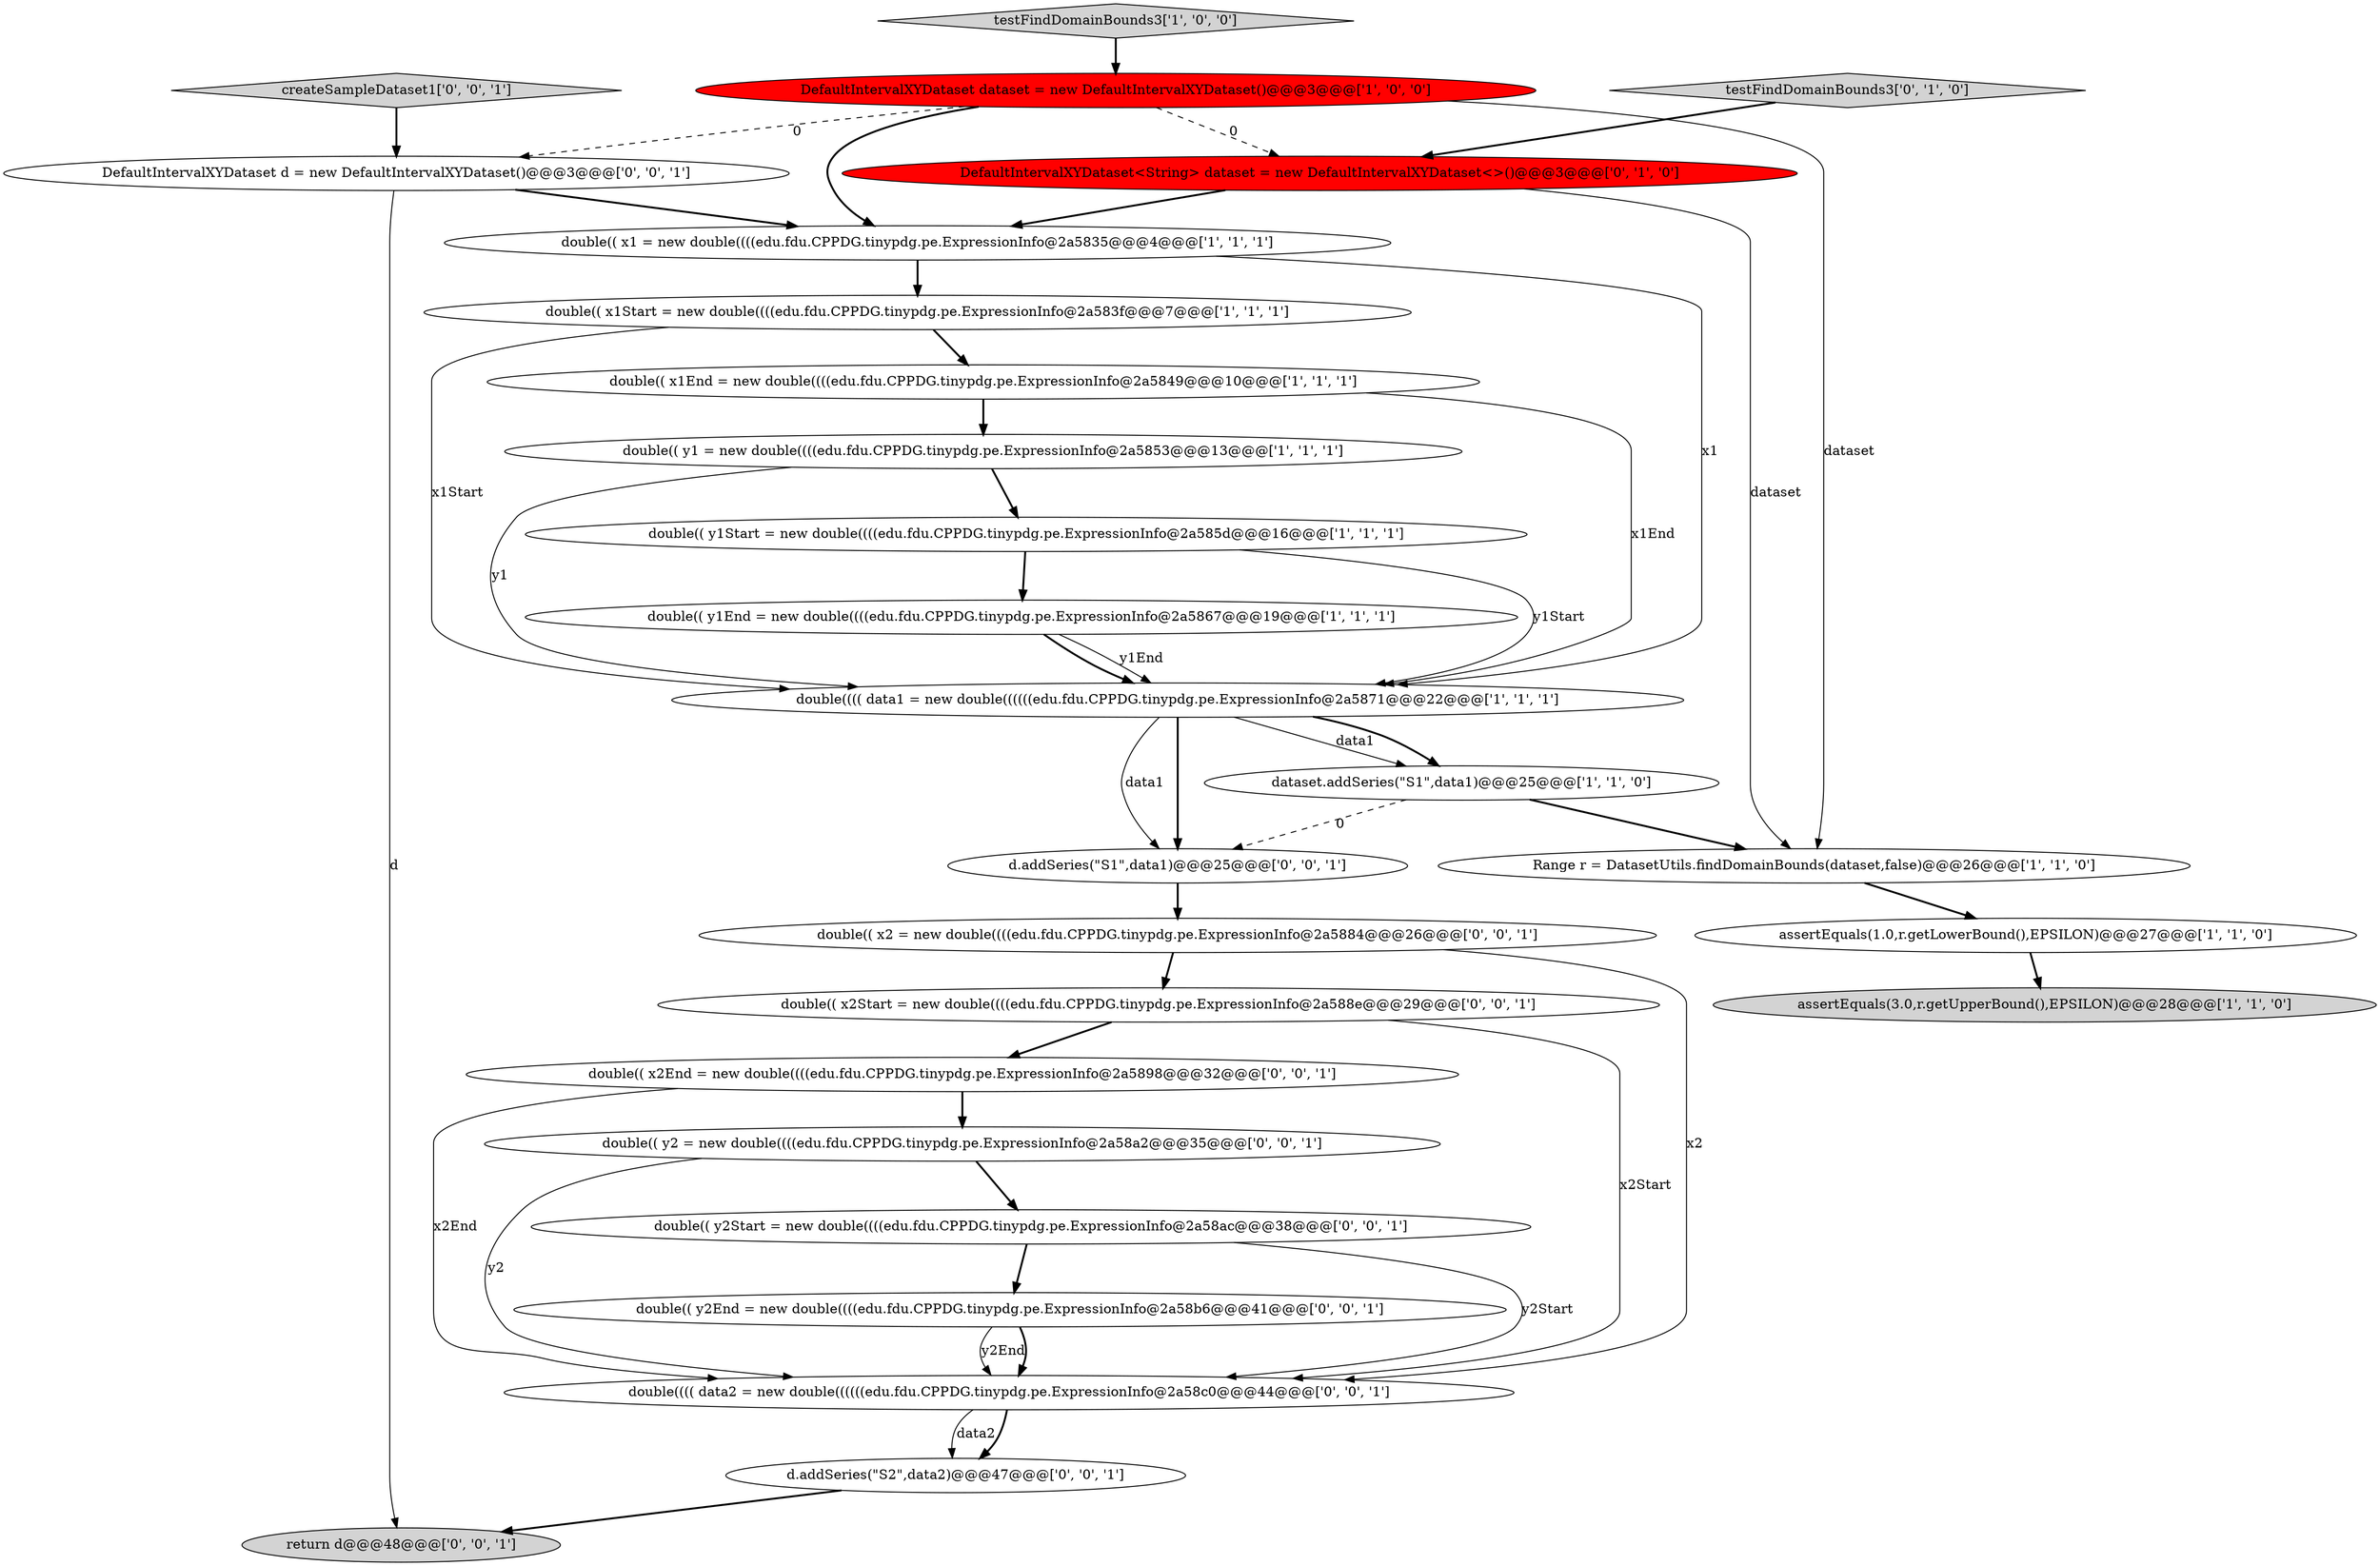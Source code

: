 digraph {
23 [style = filled, label = "createSampleDataset1['0', '0', '1']", fillcolor = lightgray, shape = diamond image = "AAA0AAABBB3BBB"];
22 [style = filled, label = "d.addSeries(\"S2\",data2)@@@47@@@['0', '0', '1']", fillcolor = white, shape = ellipse image = "AAA0AAABBB3BBB"];
1 [style = filled, label = "double(( x1 = new double((((edu.fdu.CPPDG.tinypdg.pe.ExpressionInfo@2a5835@@@4@@@['1', '1', '1']", fillcolor = white, shape = ellipse image = "AAA0AAABBB1BBB"];
17 [style = filled, label = "double(( y2Start = new double((((edu.fdu.CPPDG.tinypdg.pe.ExpressionInfo@2a58ac@@@38@@@['0', '0', '1']", fillcolor = white, shape = ellipse image = "AAA0AAABBB3BBB"];
25 [style = filled, label = "double(( x2End = new double((((edu.fdu.CPPDG.tinypdg.pe.ExpressionInfo@2a5898@@@32@@@['0', '0', '1']", fillcolor = white, shape = ellipse image = "AAA0AAABBB3BBB"];
9 [style = filled, label = "double(((( data1 = new double((((((edu.fdu.CPPDG.tinypdg.pe.ExpressionInfo@2a5871@@@22@@@['1', '1', '1']", fillcolor = white, shape = ellipse image = "AAA0AAABBB1BBB"];
0 [style = filled, label = "DefaultIntervalXYDataset dataset = new DefaultIntervalXYDataset()@@@3@@@['1', '0', '0']", fillcolor = red, shape = ellipse image = "AAA1AAABBB1BBB"];
21 [style = filled, label = "double(( x2 = new double((((edu.fdu.CPPDG.tinypdg.pe.ExpressionInfo@2a5884@@@26@@@['0', '0', '1']", fillcolor = white, shape = ellipse image = "AAA0AAABBB3BBB"];
12 [style = filled, label = "testFindDomainBounds3['1', '0', '0']", fillcolor = lightgray, shape = diamond image = "AAA0AAABBB1BBB"];
15 [style = filled, label = "DefaultIntervalXYDataset d = new DefaultIntervalXYDataset()@@@3@@@['0', '0', '1']", fillcolor = white, shape = ellipse image = "AAA0AAABBB3BBB"];
18 [style = filled, label = "d.addSeries(\"S1\",data1)@@@25@@@['0', '0', '1']", fillcolor = white, shape = ellipse image = "AAA0AAABBB3BBB"];
2 [style = filled, label = "double(( x1End = new double((((edu.fdu.CPPDG.tinypdg.pe.ExpressionInfo@2a5849@@@10@@@['1', '1', '1']", fillcolor = white, shape = ellipse image = "AAA0AAABBB1BBB"];
11 [style = filled, label = "double(( y1 = new double((((edu.fdu.CPPDG.tinypdg.pe.ExpressionInfo@2a5853@@@13@@@['1', '1', '1']", fillcolor = white, shape = ellipse image = "AAA0AAABBB1BBB"];
26 [style = filled, label = "double(((( data2 = new double((((((edu.fdu.CPPDG.tinypdg.pe.ExpressionInfo@2a58c0@@@44@@@['0', '0', '1']", fillcolor = white, shape = ellipse image = "AAA0AAABBB3BBB"];
8 [style = filled, label = "double(( x1Start = new double((((edu.fdu.CPPDG.tinypdg.pe.ExpressionInfo@2a583f@@@7@@@['1', '1', '1']", fillcolor = white, shape = ellipse image = "AAA0AAABBB1BBB"];
4 [style = filled, label = "Range r = DatasetUtils.findDomainBounds(dataset,false)@@@26@@@['1', '1', '0']", fillcolor = white, shape = ellipse image = "AAA0AAABBB1BBB"];
7 [style = filled, label = "assertEquals(1.0,r.getLowerBound(),EPSILON)@@@27@@@['1', '1', '0']", fillcolor = white, shape = ellipse image = "AAA0AAABBB1BBB"];
24 [style = filled, label = "return d@@@48@@@['0', '0', '1']", fillcolor = lightgray, shape = ellipse image = "AAA0AAABBB3BBB"];
5 [style = filled, label = "double(( y1End = new double((((edu.fdu.CPPDG.tinypdg.pe.ExpressionInfo@2a5867@@@19@@@['1', '1', '1']", fillcolor = white, shape = ellipse image = "AAA0AAABBB1BBB"];
10 [style = filled, label = "assertEquals(3.0,r.getUpperBound(),EPSILON)@@@28@@@['1', '1', '0']", fillcolor = lightgray, shape = ellipse image = "AAA0AAABBB1BBB"];
16 [style = filled, label = "double(( y2 = new double((((edu.fdu.CPPDG.tinypdg.pe.ExpressionInfo@2a58a2@@@35@@@['0', '0', '1']", fillcolor = white, shape = ellipse image = "AAA0AAABBB3BBB"];
6 [style = filled, label = "double(( y1Start = new double((((edu.fdu.CPPDG.tinypdg.pe.ExpressionInfo@2a585d@@@16@@@['1', '1', '1']", fillcolor = white, shape = ellipse image = "AAA0AAABBB1BBB"];
20 [style = filled, label = "double(( x2Start = new double((((edu.fdu.CPPDG.tinypdg.pe.ExpressionInfo@2a588e@@@29@@@['0', '0', '1']", fillcolor = white, shape = ellipse image = "AAA0AAABBB3BBB"];
13 [style = filled, label = "testFindDomainBounds3['0', '1', '0']", fillcolor = lightgray, shape = diamond image = "AAA0AAABBB2BBB"];
19 [style = filled, label = "double(( y2End = new double((((edu.fdu.CPPDG.tinypdg.pe.ExpressionInfo@2a58b6@@@41@@@['0', '0', '1']", fillcolor = white, shape = ellipse image = "AAA0AAABBB3BBB"];
3 [style = filled, label = "dataset.addSeries(\"S1\",data1)@@@25@@@['1', '1', '0']", fillcolor = white, shape = ellipse image = "AAA0AAABBB1BBB"];
14 [style = filled, label = "DefaultIntervalXYDataset<String> dataset = new DefaultIntervalXYDataset<>()@@@3@@@['0', '1', '0']", fillcolor = red, shape = ellipse image = "AAA1AAABBB2BBB"];
1->8 [style = bold, label=""];
5->9 [style = bold, label=""];
17->26 [style = solid, label="y2Start"];
7->10 [style = bold, label=""];
25->26 [style = solid, label="x2End"];
3->18 [style = dashed, label="0"];
11->6 [style = bold, label=""];
23->15 [style = bold, label=""];
19->26 [style = solid, label="y2End"];
6->9 [style = solid, label="y1Start"];
0->15 [style = dashed, label="0"];
26->22 [style = solid, label="data2"];
1->9 [style = solid, label="x1"];
5->9 [style = solid, label="y1End"];
16->17 [style = bold, label=""];
9->18 [style = solid, label="data1"];
25->16 [style = bold, label=""];
12->0 [style = bold, label=""];
3->4 [style = bold, label=""];
20->25 [style = bold, label=""];
17->19 [style = bold, label=""];
21->26 [style = solid, label="x2"];
4->7 [style = bold, label=""];
14->1 [style = bold, label=""];
26->22 [style = bold, label=""];
2->9 [style = solid, label="x1End"];
16->26 [style = solid, label="y2"];
0->14 [style = dashed, label="0"];
15->24 [style = solid, label="d"];
6->5 [style = bold, label=""];
14->4 [style = solid, label="dataset"];
9->18 [style = bold, label=""];
21->20 [style = bold, label=""];
11->9 [style = solid, label="y1"];
8->2 [style = bold, label=""];
9->3 [style = solid, label="data1"];
0->1 [style = bold, label=""];
19->26 [style = bold, label=""];
0->4 [style = solid, label="dataset"];
9->3 [style = bold, label=""];
20->26 [style = solid, label="x2Start"];
18->21 [style = bold, label=""];
22->24 [style = bold, label=""];
8->9 [style = solid, label="x1Start"];
13->14 [style = bold, label=""];
2->11 [style = bold, label=""];
15->1 [style = bold, label=""];
}
